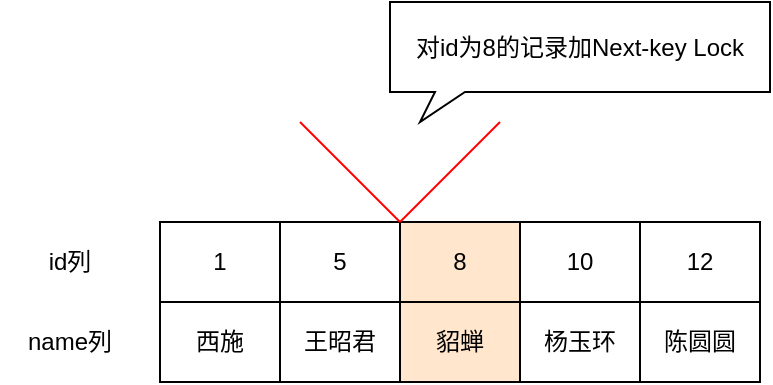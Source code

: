 <mxfile version="14.2.9" type="github">
  <diagram id="rghal88rfLR4sz-LoTqB" name="Page-1">
    <mxGraphModel dx="946" dy="536" grid="1" gridSize="10" guides="1" tooltips="1" connect="1" arrows="1" fold="1" page="1" pageScale="1" pageWidth="827" pageHeight="1169" math="0" shadow="0">
      <root>
        <mxCell id="0" />
        <mxCell id="1" parent="0" />
        <mxCell id="aU9Vmu0hMASsQyxVc6xP-1" value="id列" style="text;html=1;strokeColor=none;fillColor=none;align=center;verticalAlign=middle;whiteSpace=wrap;rounded=0;" vertex="1" parent="1">
          <mxGeometry x="150" y="240" width="70" height="20" as="geometry" />
        </mxCell>
        <mxCell id="aU9Vmu0hMASsQyxVc6xP-2" value="name列" style="text;html=1;strokeColor=none;fillColor=none;align=center;verticalAlign=middle;whiteSpace=wrap;rounded=0;" vertex="1" parent="1">
          <mxGeometry x="150" y="280" width="70" height="20" as="geometry" />
        </mxCell>
        <mxCell id="aU9Vmu0hMASsQyxVc6xP-3" value="1" style="rounded=0;whiteSpace=wrap;html=1;fillColor=#ffffff;gradientColor=#ffffff;" vertex="1" parent="1">
          <mxGeometry x="230" y="230" width="60" height="40" as="geometry" />
        </mxCell>
        <mxCell id="aU9Vmu0hMASsQyxVc6xP-4" value="&lt;span&gt;西施&lt;/span&gt;" style="rounded=0;whiteSpace=wrap;html=1;fillColor=#ffffff;gradientColor=#ffffff;" vertex="1" parent="1">
          <mxGeometry x="230" y="270" width="60" height="40" as="geometry" />
        </mxCell>
        <mxCell id="aU9Vmu0hMASsQyxVc6xP-5" value="5" style="rounded=0;whiteSpace=wrap;html=1;fillColor=#ffffff;gradientColor=#ffffff;" vertex="1" parent="1">
          <mxGeometry x="290" y="230" width="60" height="40" as="geometry" />
        </mxCell>
        <mxCell id="aU9Vmu0hMASsQyxVc6xP-6" value="&lt;span&gt;王昭君&lt;/span&gt;" style="rounded=0;whiteSpace=wrap;html=1;fillColor=#ffffff;gradientColor=#ffffff;" vertex="1" parent="1">
          <mxGeometry x="290" y="270" width="60" height="40" as="geometry" />
        </mxCell>
        <mxCell id="aU9Vmu0hMASsQyxVc6xP-7" value="8" style="rounded=0;whiteSpace=wrap;html=1;gradientDirection=north;fillColor=#ffe6cc;" vertex="1" parent="1">
          <mxGeometry x="350" y="230" width="60" height="40" as="geometry" />
        </mxCell>
        <mxCell id="aU9Vmu0hMASsQyxVc6xP-8" value="&lt;span&gt;貂蝉&lt;/span&gt;" style="rounded=0;whiteSpace=wrap;html=1;fillColor=#ffe6cc;" vertex="1" parent="1">
          <mxGeometry x="350" y="270" width="60" height="40" as="geometry" />
        </mxCell>
        <mxCell id="aU9Vmu0hMASsQyxVc6xP-9" value="10" style="rounded=0;whiteSpace=wrap;html=1;fillColor=#ffffff;gradientColor=#ffffff;" vertex="1" parent="1">
          <mxGeometry x="410" y="230" width="60" height="40" as="geometry" />
        </mxCell>
        <mxCell id="aU9Vmu0hMASsQyxVc6xP-10" value="&lt;span&gt;杨玉环&lt;/span&gt;" style="rounded=0;whiteSpace=wrap;html=1;fillColor=#ffffff;gradientColor=#ffffff;" vertex="1" parent="1">
          <mxGeometry x="410" y="270" width="60" height="40" as="geometry" />
        </mxCell>
        <mxCell id="aU9Vmu0hMASsQyxVc6xP-11" value="12" style="rounded=0;whiteSpace=wrap;html=1;fillColor=#ffffff;gradientColor=#ffffff;" vertex="1" parent="1">
          <mxGeometry x="470" y="230" width="60" height="40" as="geometry" />
        </mxCell>
        <mxCell id="aU9Vmu0hMASsQyxVc6xP-12" value="&lt;span&gt;陈圆圆&lt;/span&gt;" style="rounded=0;whiteSpace=wrap;html=1;fillColor=#ffffff;gradientColor=#ffffff;" vertex="1" parent="1">
          <mxGeometry x="470" y="270" width="60" height="40" as="geometry" />
        </mxCell>
        <mxCell id="aU9Vmu0hMASsQyxVc6xP-13" value="对id为8的记录加Next-key Lock" style="whiteSpace=wrap;html=1;shape=mxgraph.basic.rectCallout;dx=30;dy=15;boundedLbl=1;rounded=0;strokeColor=#000000;fillColor=none;gradientColor=none;" vertex="1" parent="1">
          <mxGeometry x="345" y="120" width="190" height="60" as="geometry" />
        </mxCell>
        <mxCell id="aU9Vmu0hMASsQyxVc6xP-14" value="" style="endArrow=none;html=1;strokeColor=#FF0000;" edge="1" parent="1">
          <mxGeometry width="50" height="50" relative="1" as="geometry">
            <mxPoint x="350" y="230" as="sourcePoint" />
            <mxPoint x="400" y="180" as="targetPoint" />
          </mxGeometry>
        </mxCell>
        <mxCell id="aU9Vmu0hMASsQyxVc6xP-15" value="" style="endArrow=none;html=1;strokeColor=#FF0000;" edge="1" parent="1">
          <mxGeometry width="50" height="50" relative="1" as="geometry">
            <mxPoint x="350" y="230" as="sourcePoint" />
            <mxPoint x="300" y="180" as="targetPoint" />
          </mxGeometry>
        </mxCell>
      </root>
    </mxGraphModel>
  </diagram>
</mxfile>
